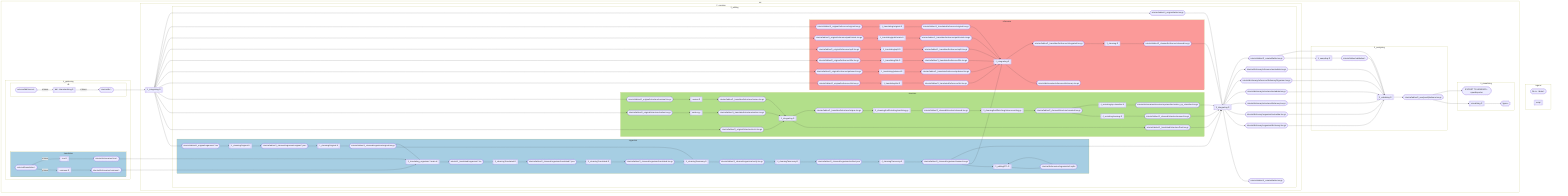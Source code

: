 graph TD

subgraph legend
style legend fill:#FFFFFF
A([file in ../data/..])
B[[script]]
end

subgraph src
style src fill:#FFFFFF

subgraph 1_gathering
style 1_gathering fill:#FFFFFF

subgraph db
style db fill:#FFFFFF
010([external/dbSource/..]) -- x times -->
020[[db/../standardizing.R]] -- x times -->
030([interim/db/..])
end

subgraph translation
style translation fill:#A6CEE3
010([external/dbSource/..])
011([external/translation/..]) -- y times -->
040[[common.R]] -->
050([interim/dictionaries/common/..])
010([external/dbSource/..])
011([external/translation/..]) -- z times -->
060[[tcm.R]] -->
070([interim/dictionaries/tcm/..])
end
end

050([interim/dictionaries/common/..]) -->
105[[2_translating.kt]]
070([interim/dictionaries/tcm/..]) -->
105[[2_translating.kt]]

subgraph 2_curating
style 2_curating fill:#FFFFFF
030([interim/db/...]) -->
080[[1_integrating.R]]
080[[1_integrating.R]] -->
100([interim/tables/0_original/organism/*.tsv])
080[[1_integrating.R]] -->
210([interim/tables/0_original/structure/inchi.tsv.gz])
080[[1_integrating.R]] -->
220([interim/tables/0_original/structure/smiles.tsv.gz])
080[[1_integrating.R]] -->
230([interim/tables/0_original/structure/nominal.tsv.gz])
080[[1_integrating.R]] -->
320([interim/tables/0_original/reference/doi.tsv.gz])
080[[1_integrating.R]] -->
330([interim/tables/0_original/reference/pubmed.tsv.gz])
080[[1_integrating.R]] -->
340([interim/tables/0_original/reference/title.tsv.gz])
080[[1_integrating.R]] -->
350([interim/tables/0_original/reference/split.tsv.gz])
080[[1_integrating.R]] -->
361([interim/tables/0_original/reference/pubDetails.tsv.gz])
080[[1_integrating.R]] -->
370([interim/tables/0_original/reference/original.tsv.gz])
080[[1_integrating.R]] -->
400([interim/tables/0_original/table.tsv.gz])

subgraph 2_editing
style 2_editing fill:#FFFFFF

subgraph organism
style organism fill:#A6CEE3
100([interim/tables/0_original/organism/*.tsv]) -->
101[[1_cleaningOriginal.R]] -->
102([interim/tables/2_cleaned/organism/original/*.json]) -->
103[[1_cleaningOriginal.R]] -->
104([interim/tables/2_cleaned/organism/original.tsv.gz]) -->
111[[4_cleaningTaxonomy.R]]
104([interim/tables/2_cleaned/organism/original.tsv.gz]) -->
105[[2_translating_organism/../main.kt]] -->
106([interim/1_translated/organism/*.tsv]) -->
107[[3_cleaningTranslated.R]] -->
108([interim/tables/2_cleaned/organism/translated/*.json]) -->
109[[3_cleaningTranslated.R]] -->
110([interim/tables/2_cleaned/organism/translated.tsv.gz]) -->
111[[4_cleaningTaxonomy.R]] -->
120([interim/tables/2_cleaned/organism/verify.tsv.gz]) -->
112[[4_cleaningTaxonomy.R]] -->
121([interim/tables/2_cleaned/organism/verified.json]) -->
113[[4_cleaningTaxonomy.R]] -->
122([interim/tables/2_cleaned/organism/cleaned.tsv.gz]) -->
123[[5_addingOTL.R]] -->
124([interim/dictionaries/organism/otl.sqlite]) -->
123[[5_addingOTL.R]]
end

subgraph structure
style structure fill:#B2DF8A
210([interim/tables/0_original/structure/inchi.tsv.gz]) -->
240[[2_integrating.R]]
220([interim/tables/0_original/structure/smiles.tsv.gz]) -->
221[[smiles.py]] -->
222([interim/tables/1_translated/structure/smiles.tsv.gz]) -->
240[[2_integrating.R]]
230([interim/tables/0_original/structure/nominal.tsv.gz]) -->
231[[names.R]] -->
232([interim/tables/1_translated/structure/names.tsv.gz]) -->
240[[2_integrating.R]]-->
251([interim/tables/1_translated/structure/final.tsv.gz])
240[[2_integrating.R]]-->
250([interim/tables/1_translated/structure/unique.tsv.gz]) -->
260[[3_cleaningAndEnriching/sanitizing.py]] -->
270([interim/tables/2_cleaned/structure/cleaned.tsv.gz]) -->
280[[3_cleaningAndEnriching/stereocounting.py]] -->
281([interim/tables/2_cleaned/structure/counted.tsv.gz]) -->
290[[4_enriching/naming.R]] -->
291([interim/tables/2_cleaned/structure/named.tsv.gz])
281([interim/tables/2_cleaned/structure/counted.tsv.gz]) -->
292[[4_enriching/np-classifier.R]] -->
293([interim/dictionaries/structure/npclassifier/smiles_np_classified.tsv.gz])
end

subgraph reference
style reference fill:#FB9A99
320([interim/tables/0_original/reference/doi.tsv.gz]) -->
321[[1_translating/doi.R]] -->
322([interim/tables/1_translated/reference/doi.tsv.gz]) -->
360[[2_integrating.R]]
330([interim/tables/0_original/reference/pubmed.tsv.gz]) -->
331[[1_translating/pubmed.R]] -->
332([interim/tables/1_translated/reference/pubmed.tsv.gz]) -->
360[[2_integrating.R]]
340([interim/tables/0_original/reference/title.tsv.gz]) -->
341[[1_translating/title.R]] -->
342([interim/tables/1_translated/reference/title.tsv.gz]) -->
360[[2_integrating.R]]
350([interim/tables/0_original/reference/split.tsv.gz]) -->
351[[1_translating/split.R]] -->
352([interim/tables/1_translated/reference/split.tsv.gz]) -->
360[[2_integrating.R]]
361([interim/tables/0_original/reference/pubDetails.tsv.gz]) -->
363[[1_translating/pubDetails.R]] -->
362([interim/tables/1_translated/reference/pubDetails.tsv.gz]) -->
360[[2_integrating.R]]
370([interim/tables/0_original/reference/original.tsv.gz]) -->
371[[1_translating/original.R]] -->
372([interim/tables/1_translated/reference/original.tsv.gz]) -->
360[[2_integrating.R]] -->
379([interim/dictionaries/reference/dictionary.tsv.gz])
360[[2_integrating.R]] -->
380([interim/tables/1_translated/reference/integrated.tsv.gz]) -->
385[[3_cleaning.R]] -->
390([interim/tables/2_cleaned/reference/cleaned.tsv.gz])
end

122([interim/tables/2_cleaned/organism/cleaned.tsv.gz]) -->
360[[2_integrating.R]]
122([interim/tables/2_cleaned/organism/cleaned.tsv.gz]) -->
998[[3_integrating.R]]
251([interim/tables/1_translated/structure/final.tsv.gz])-->
998[[3_integrating.R]]
291([interim/tables/2_cleaned/structure/named.tsv.gz]) -->
998[[3_integrating.R]]
293([interim/dictionaries/structure/npclassifier/smiles_np_classified.tsv.gz]) -->
998[[3_integrating.R]]
390([interim/tables/2_cleaned/reference/cleaned.tsv.gz]) -->
998[[3_integrating.R]] 
400([interim/tables/0_original/table.tsv.gz]) -->
998[[3_integrating.R]] -->
999([interim/tables/3_curated/table.tsv.gz])
998[[3_integrating.R]] -->
1001([interim/dictionary/organism/dictionary.tsv.gz])
998[[3_integrating.R]] -->
1002([interim/dictionary/organism/metadata.tsv.gz])
998[[3_integrating.R]] -->
1003([interim/dictionary/structure/dictionary.tsv.gz])
998[[3_integrating.R]] -->
1004([interim/dictionary/structure/metadata.tsv.gz])
998[[3_integrating.R]] -->
1005([interim/dictionary/reference/dictionaryOrganism.tsv.gz])
998[[3_integrating.R]] -->
1006([interim/dictionary/reference/metadata.tsv.gz])
998[[3_integrating.R]] -->
1007([interim/tables/3_curated/table.tsv.gz])
end
end

subgraph 3_analyzing
style 3_analyzing fill:#FFFFFF
1007([interim/tables/3_curated/table.tsv.gz]) -->
1010[[1_sampling.R]] -->
1015([interim/tables/validation/..]) -->
1020[[2_validating.R]]
1001([interim/dictionary/organism/dictionary.tsv.gz]) -->
1020[[2_validating.R]]
1002([interim/dictionary/organism/metadata.tsv.gz]) -->
1020[[2_validating.R]]
1003([interim/dictionary/structure/dictionary.tsv.gz]) -->
1020[[2_validating.R]]
1004([interim/dictionary/structure/metadata.tsv.gz]) -->
1020[[2_validating.R]]
1005([interim/dictionary/reference/dictionaryOrganism.tsv.gz]) -->
1020[[2_validating.R]]
1006([interim/dictionary/reference/metadata.tsv.gz]) -->
1020[[2_validating.R]]
1007([interim/tables/3_curated/table.tsv.gz]) -->
1020[[2_validating.R]] -->
1030([interim/tables/4_analysed/platinum.tsv.gz])
end

subgraph 4_visualizing
style 4_visualizing fill:#FFFFFF
1030([interim/tables/4_analysed/platinum.tsv.gz]) -->
1040[[visualizing.R]] -->
1050([figures])
1030([interim/tables/4_analysed/platinum.tsv.gz]) -->
1060([EXPORT TO WIKIDATA - npwdimporter])
end
end